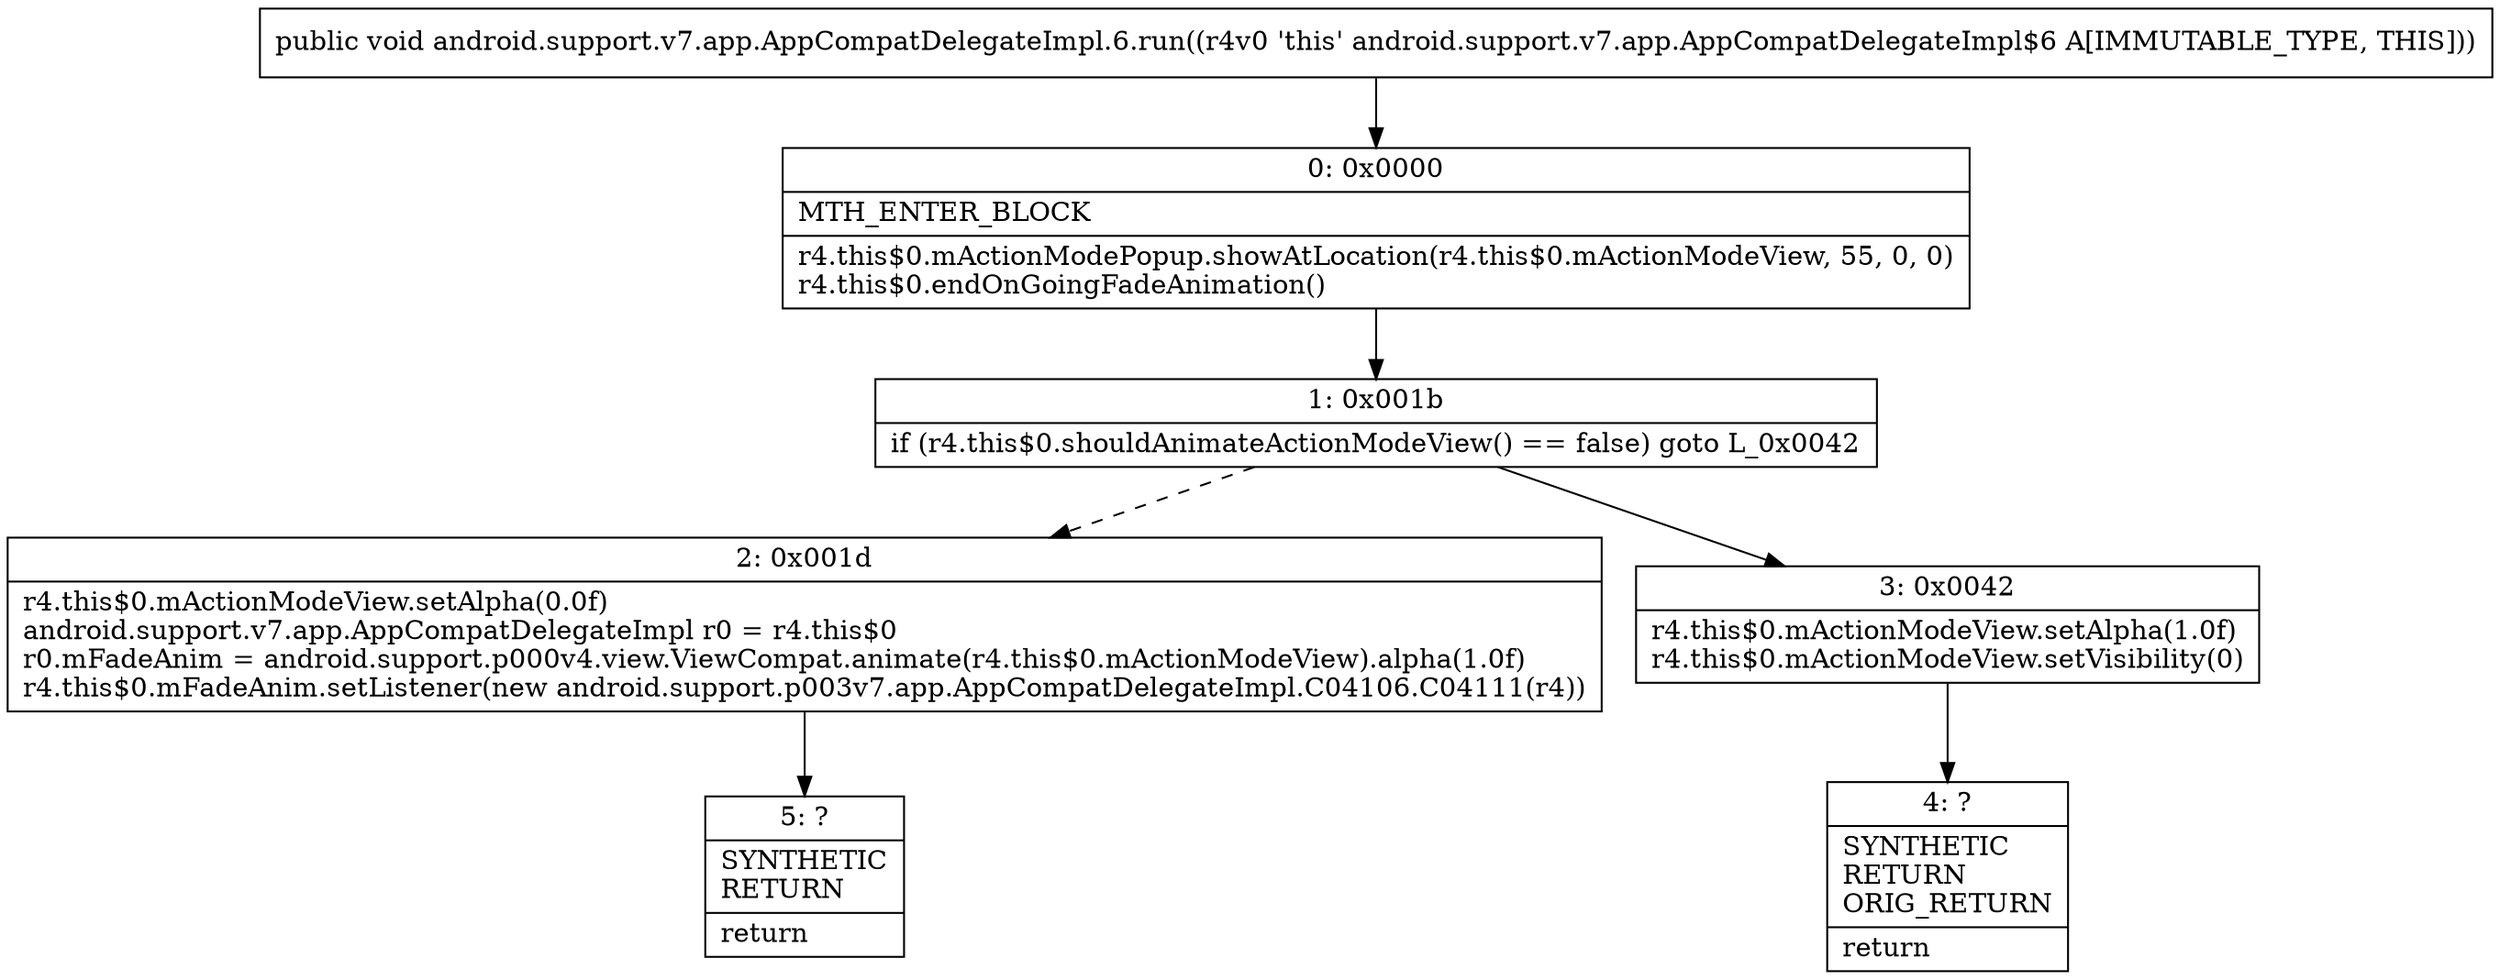 digraph "CFG forandroid.support.v7.app.AppCompatDelegateImpl.6.run()V" {
Node_0 [shape=record,label="{0\:\ 0x0000|MTH_ENTER_BLOCK\l|r4.this$0.mActionModePopup.showAtLocation(r4.this$0.mActionModeView, 55, 0, 0)\lr4.this$0.endOnGoingFadeAnimation()\l}"];
Node_1 [shape=record,label="{1\:\ 0x001b|if (r4.this$0.shouldAnimateActionModeView() == false) goto L_0x0042\l}"];
Node_2 [shape=record,label="{2\:\ 0x001d|r4.this$0.mActionModeView.setAlpha(0.0f)\landroid.support.v7.app.AppCompatDelegateImpl r0 = r4.this$0\lr0.mFadeAnim = android.support.p000v4.view.ViewCompat.animate(r4.this$0.mActionModeView).alpha(1.0f)\lr4.this$0.mFadeAnim.setListener(new android.support.p003v7.app.AppCompatDelegateImpl.C04106.C04111(r4))\l}"];
Node_3 [shape=record,label="{3\:\ 0x0042|r4.this$0.mActionModeView.setAlpha(1.0f)\lr4.this$0.mActionModeView.setVisibility(0)\l}"];
Node_4 [shape=record,label="{4\:\ ?|SYNTHETIC\lRETURN\lORIG_RETURN\l|return\l}"];
Node_5 [shape=record,label="{5\:\ ?|SYNTHETIC\lRETURN\l|return\l}"];
MethodNode[shape=record,label="{public void android.support.v7.app.AppCompatDelegateImpl.6.run((r4v0 'this' android.support.v7.app.AppCompatDelegateImpl$6 A[IMMUTABLE_TYPE, THIS])) }"];
MethodNode -> Node_0;
Node_0 -> Node_1;
Node_1 -> Node_2[style=dashed];
Node_1 -> Node_3;
Node_2 -> Node_5;
Node_3 -> Node_4;
}

